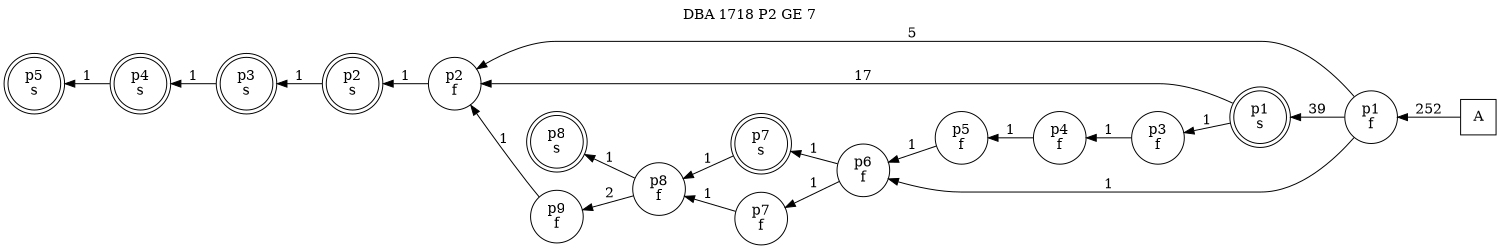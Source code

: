 digraph DBA_1718_P2_GE_7_LOW {
labelloc="tl"
label= " DBA 1718 P2 GE 7 "
rankdir="RL";
graph [ size=" 10 , 10 !"]

"A" [shape="square" label="A"]
"p1_f" [shape="circle" label="p1
f"]
"p1_s" [shape="doublecircle" label="p1
s"]
"p2_f" [shape="circle" label="p2
f"]
"p3_f" [shape="circle" label="p3
f"]
"p4_f" [shape="circle" label="p4
f"]
"p5_f" [shape="circle" label="p5
f"]
"p6_f" [shape="circle" label="p6
f"]
"p7_f" [shape="circle" label="p7
f"]
"p8_f" [shape="circle" label="p8
f"]
"p9_f" [shape="circle" label="p9
f"]
"p2_s" [shape="doublecircle" label="p2
s"]
"p3_s" [shape="doublecircle" label="p3
s"]
"p4_s" [shape="doublecircle" label="p4
s"]
"p5_s" [shape="doublecircle" label="p5
s"]
"p7_s" [shape="doublecircle" label="p7
s"]
"p8_s" [shape="doublecircle" label="p8
s"]
"A" -> "p1_f" [ label=252]
"p1_f" -> "p1_s" [ label=39]
"p1_f" -> "p2_f" [ label=5]
"p1_f" -> "p6_f" [ label=1]
"p1_s" -> "p2_f" [ label=17]
"p1_s" -> "p3_f" [ label=1]
"p2_f" -> "p2_s" [ label=1]
"p3_f" -> "p4_f" [ label=1]
"p4_f" -> "p5_f" [ label=1]
"p5_f" -> "p6_f" [ label=1]
"p6_f" -> "p7_f" [ label=1]
"p6_f" -> "p7_s" [ label=1]
"p7_f" -> "p8_f" [ label=1]
"p8_f" -> "p9_f" [ label=2]
"p8_f" -> "p8_s" [ label=1]
"p9_f" -> "p2_f" [ label=1]
"p2_s" -> "p3_s" [ label=1]
"p3_s" -> "p4_s" [ label=1]
"p4_s" -> "p5_s" [ label=1]
"p7_s" -> "p8_f" [ label=1]
}
